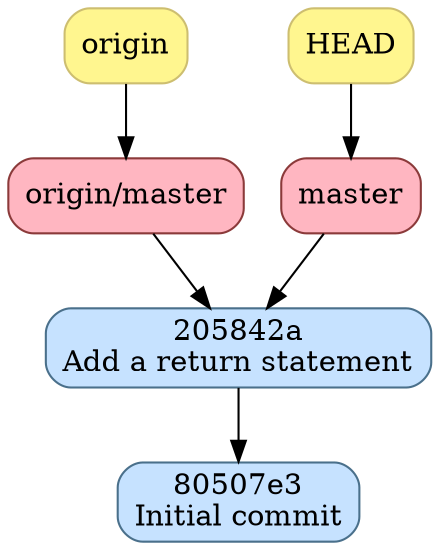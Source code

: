 digraph "git history" {
    node [shape="box", style="rounded,filled", color="skyblue4", fillcolor="slategray1"];
	"master" [color="indianred4", fillcolor="lightpink", label="master"];
	"master" -> "205842a";
	"HEAD" [color="lightgoldenrod3", fillcolor="khaki1", label="HEAD"];
	"HEAD" -> "master";

	"origin/master" [color="indianred4", fillcolor="lightpink", label="origin/master"];
	"origin/master" -> "205842a";
	"origin" [color="lightgoldenrod3", fillcolor="khaki1", label="origin"];
	"origin" -> "origin/master";

	"80507e3" [label="80507e3\nInitial commit"];
	"205842a" [label="205842a\nAdd a return statement"];
	"205842a" -> "80507e3";
}
